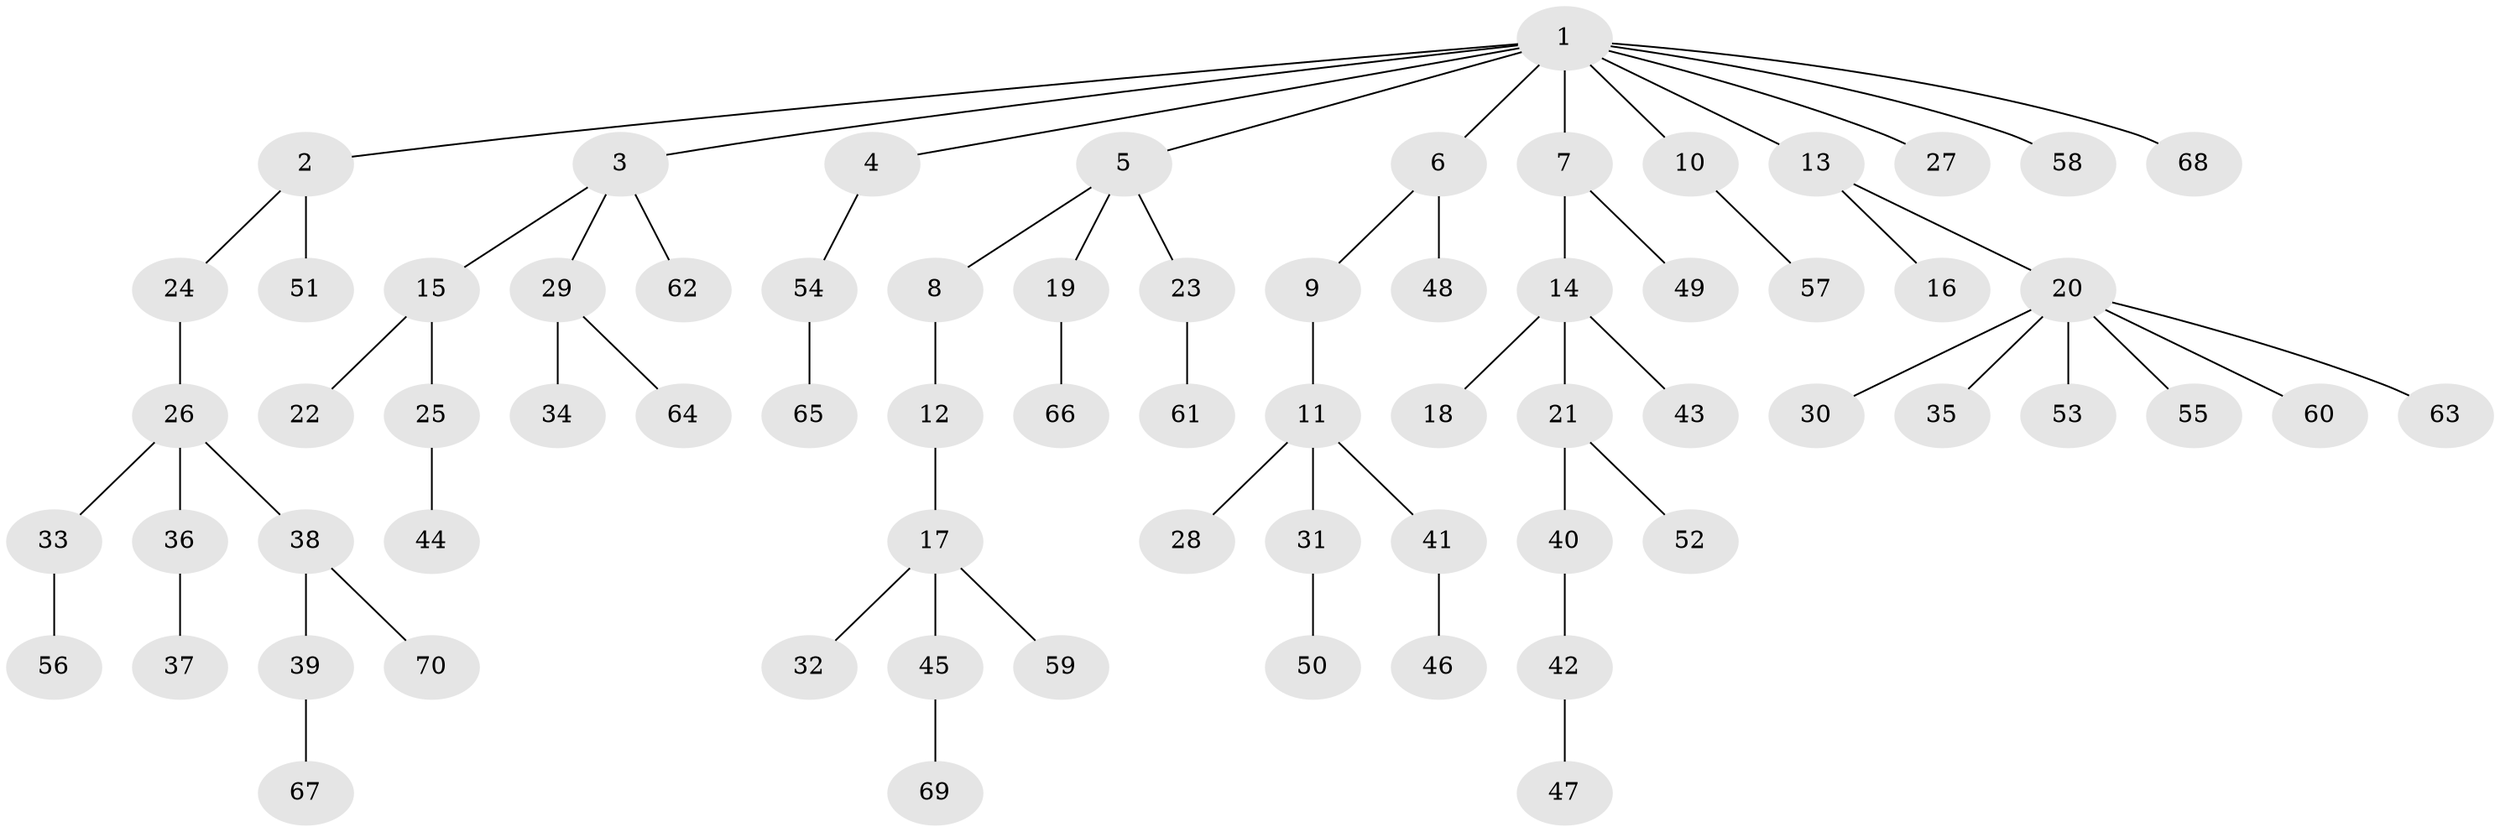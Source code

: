 // coarse degree distribution, {13: 0.021739130434782608, 2: 0.2391304347826087, 3: 0.06521739130434782, 5: 0.021739130434782608, 1: 0.5869565217391305, 4: 0.043478260869565216, 6: 0.021739130434782608}
// Generated by graph-tools (version 1.1) at 2025/24/03/03/25 07:24:08]
// undirected, 70 vertices, 69 edges
graph export_dot {
graph [start="1"]
  node [color=gray90,style=filled];
  1;
  2;
  3;
  4;
  5;
  6;
  7;
  8;
  9;
  10;
  11;
  12;
  13;
  14;
  15;
  16;
  17;
  18;
  19;
  20;
  21;
  22;
  23;
  24;
  25;
  26;
  27;
  28;
  29;
  30;
  31;
  32;
  33;
  34;
  35;
  36;
  37;
  38;
  39;
  40;
  41;
  42;
  43;
  44;
  45;
  46;
  47;
  48;
  49;
  50;
  51;
  52;
  53;
  54;
  55;
  56;
  57;
  58;
  59;
  60;
  61;
  62;
  63;
  64;
  65;
  66;
  67;
  68;
  69;
  70;
  1 -- 2;
  1 -- 3;
  1 -- 4;
  1 -- 5;
  1 -- 6;
  1 -- 7;
  1 -- 10;
  1 -- 13;
  1 -- 27;
  1 -- 58;
  1 -- 68;
  2 -- 24;
  2 -- 51;
  3 -- 15;
  3 -- 29;
  3 -- 62;
  4 -- 54;
  5 -- 8;
  5 -- 19;
  5 -- 23;
  6 -- 9;
  6 -- 48;
  7 -- 14;
  7 -- 49;
  8 -- 12;
  9 -- 11;
  10 -- 57;
  11 -- 28;
  11 -- 31;
  11 -- 41;
  12 -- 17;
  13 -- 16;
  13 -- 20;
  14 -- 18;
  14 -- 21;
  14 -- 43;
  15 -- 22;
  15 -- 25;
  17 -- 32;
  17 -- 45;
  17 -- 59;
  19 -- 66;
  20 -- 30;
  20 -- 35;
  20 -- 53;
  20 -- 55;
  20 -- 60;
  20 -- 63;
  21 -- 40;
  21 -- 52;
  23 -- 61;
  24 -- 26;
  25 -- 44;
  26 -- 33;
  26 -- 36;
  26 -- 38;
  29 -- 34;
  29 -- 64;
  31 -- 50;
  33 -- 56;
  36 -- 37;
  38 -- 39;
  38 -- 70;
  39 -- 67;
  40 -- 42;
  41 -- 46;
  42 -- 47;
  45 -- 69;
  54 -- 65;
}
